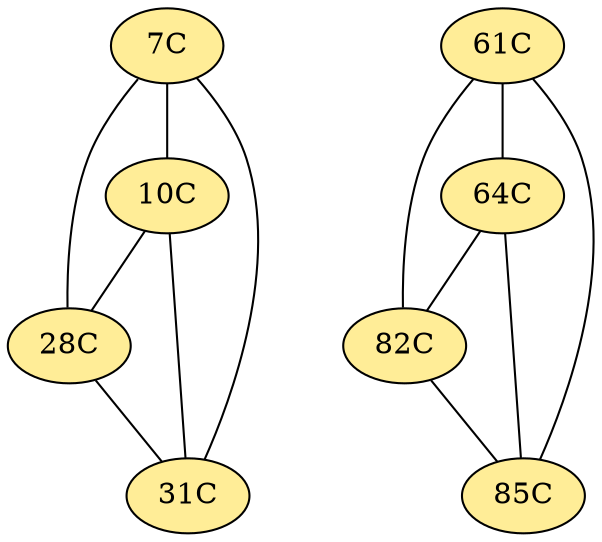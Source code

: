 // The Round Table
graph {
	"7C" [fillcolor="#FFED97" style=radial]
	"10C" [fillcolor="#FFED97" style=radial]
	"7C" -- "10C" [penwidth=1]
	"7C" [fillcolor="#FFED97" style=radial]
	"28C" [fillcolor="#FFED97" style=radial]
	"7C" -- "28C" [penwidth=1]
	"7C" [fillcolor="#FFED97" style=radial]
	"31C" [fillcolor="#FFED97" style=radial]
	"7C" -- "31C" [penwidth=1]
	"10C" [fillcolor="#FFED97" style=radial]
	"28C" [fillcolor="#FFED97" style=radial]
	"10C" -- "28C" [penwidth=1]
	"10C" [fillcolor="#FFED97" style=radial]
	"31C" [fillcolor="#FFED97" style=radial]
	"10C" -- "31C" [penwidth=1]
	"28C" [fillcolor="#FFED97" style=radial]
	"31C" [fillcolor="#FFED97" style=radial]
	"28C" -- "31C" [penwidth=1]
	"61C" [fillcolor="#FFED97" style=radial]
	"64C" [fillcolor="#FFED97" style=radial]
	"61C" -- "64C" [penwidth=1]
	"61C" [fillcolor="#FFED97" style=radial]
	"82C" [fillcolor="#FFED97" style=radial]
	"61C" -- "82C" [penwidth=1]
	"61C" [fillcolor="#FFED97" style=radial]
	"85C" [fillcolor="#FFED97" style=radial]
	"61C" -- "85C" [penwidth=1]
	"64C" [fillcolor="#FFED97" style=radial]
	"82C" [fillcolor="#FFED97" style=radial]
	"64C" -- "82C" [penwidth=1]
	"64C" [fillcolor="#FFED97" style=radial]
	"85C" [fillcolor="#FFED97" style=radial]
	"64C" -- "85C" [penwidth=1]
	"82C" [fillcolor="#FFED97" style=radial]
	"85C" [fillcolor="#FFED97" style=radial]
	"82C" -- "85C" [penwidth=1]
}
